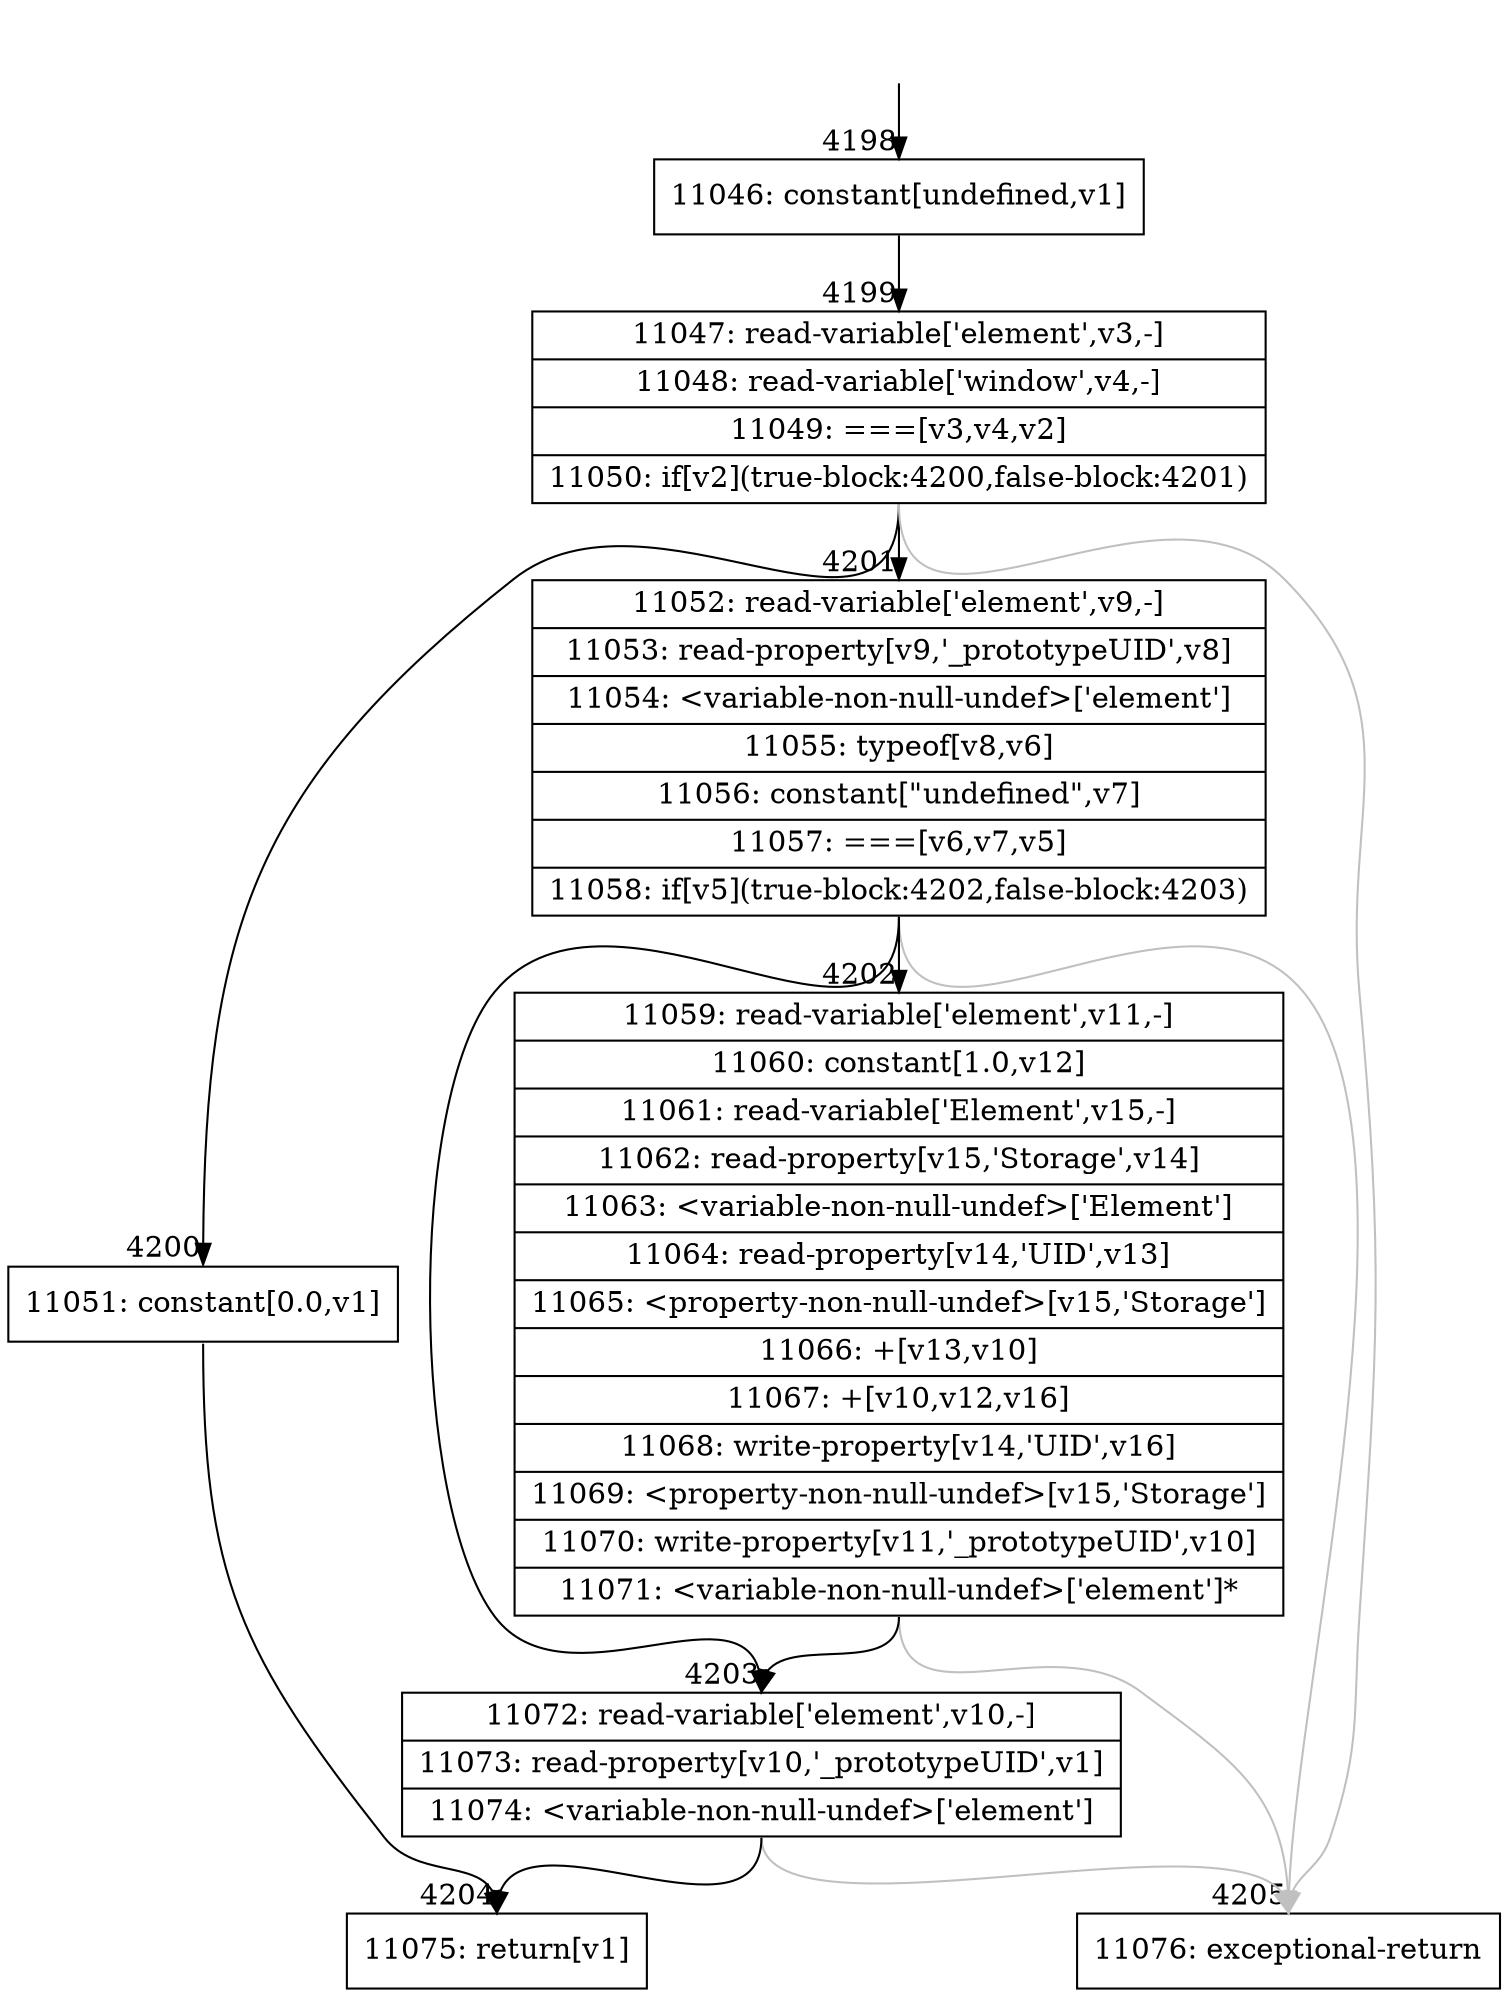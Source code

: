 digraph {
rankdir="TD"
BB_entry352[shape=none,label=""];
BB_entry352 -> BB4198 [tailport=s, headport=n, headlabel="    4198"]
BB4198 [shape=record label="{11046: constant[undefined,v1]}" ] 
BB4198 -> BB4199 [tailport=s, headport=n, headlabel="      4199"]
BB4199 [shape=record label="{11047: read-variable['element',v3,-]|11048: read-variable['window',v4,-]|11049: ===[v3,v4,v2]|11050: if[v2](true-block:4200,false-block:4201)}" ] 
BB4199 -> BB4200 [tailport=s, headport=n, headlabel="      4200"]
BB4199 -> BB4201 [tailport=s, headport=n, headlabel="      4201"]
BB4199 -> BB4205 [tailport=s, headport=n, color=gray, headlabel="      4205"]
BB4200 [shape=record label="{11051: constant[0.0,v1]}" ] 
BB4200 -> BB4204 [tailport=s, headport=n, headlabel="      4204"]
BB4201 [shape=record label="{11052: read-variable['element',v9,-]|11053: read-property[v9,'_prototypeUID',v8]|11054: \<variable-non-null-undef\>['element']|11055: typeof[v8,v6]|11056: constant[\"undefined\",v7]|11057: ===[v6,v7,v5]|11058: if[v5](true-block:4202,false-block:4203)}" ] 
BB4201 -> BB4202 [tailport=s, headport=n, headlabel="      4202"]
BB4201 -> BB4203 [tailport=s, headport=n, headlabel="      4203"]
BB4201 -> BB4205 [tailport=s, headport=n, color=gray]
BB4202 [shape=record label="{11059: read-variable['element',v11,-]|11060: constant[1.0,v12]|11061: read-variable['Element',v15,-]|11062: read-property[v15,'Storage',v14]|11063: \<variable-non-null-undef\>['Element']|11064: read-property[v14,'UID',v13]|11065: \<property-non-null-undef\>[v15,'Storage']|11066: +[v13,v10]|11067: +[v10,v12,v16]|11068: write-property[v14,'UID',v16]|11069: \<property-non-null-undef\>[v15,'Storage']|11070: write-property[v11,'_prototypeUID',v10]|11071: \<variable-non-null-undef\>['element']*}" ] 
BB4202 -> BB4203 [tailport=s, headport=n]
BB4202 -> BB4205 [tailport=s, headport=n, color=gray]
BB4203 [shape=record label="{11072: read-variable['element',v10,-]|11073: read-property[v10,'_prototypeUID',v1]|11074: \<variable-non-null-undef\>['element']}" ] 
BB4203 -> BB4204 [tailport=s, headport=n]
BB4203 -> BB4205 [tailport=s, headport=n, color=gray]
BB4204 [shape=record label="{11075: return[v1]}" ] 
BB4205 [shape=record label="{11076: exceptional-return}" ] 
//#$~ 3224
}
